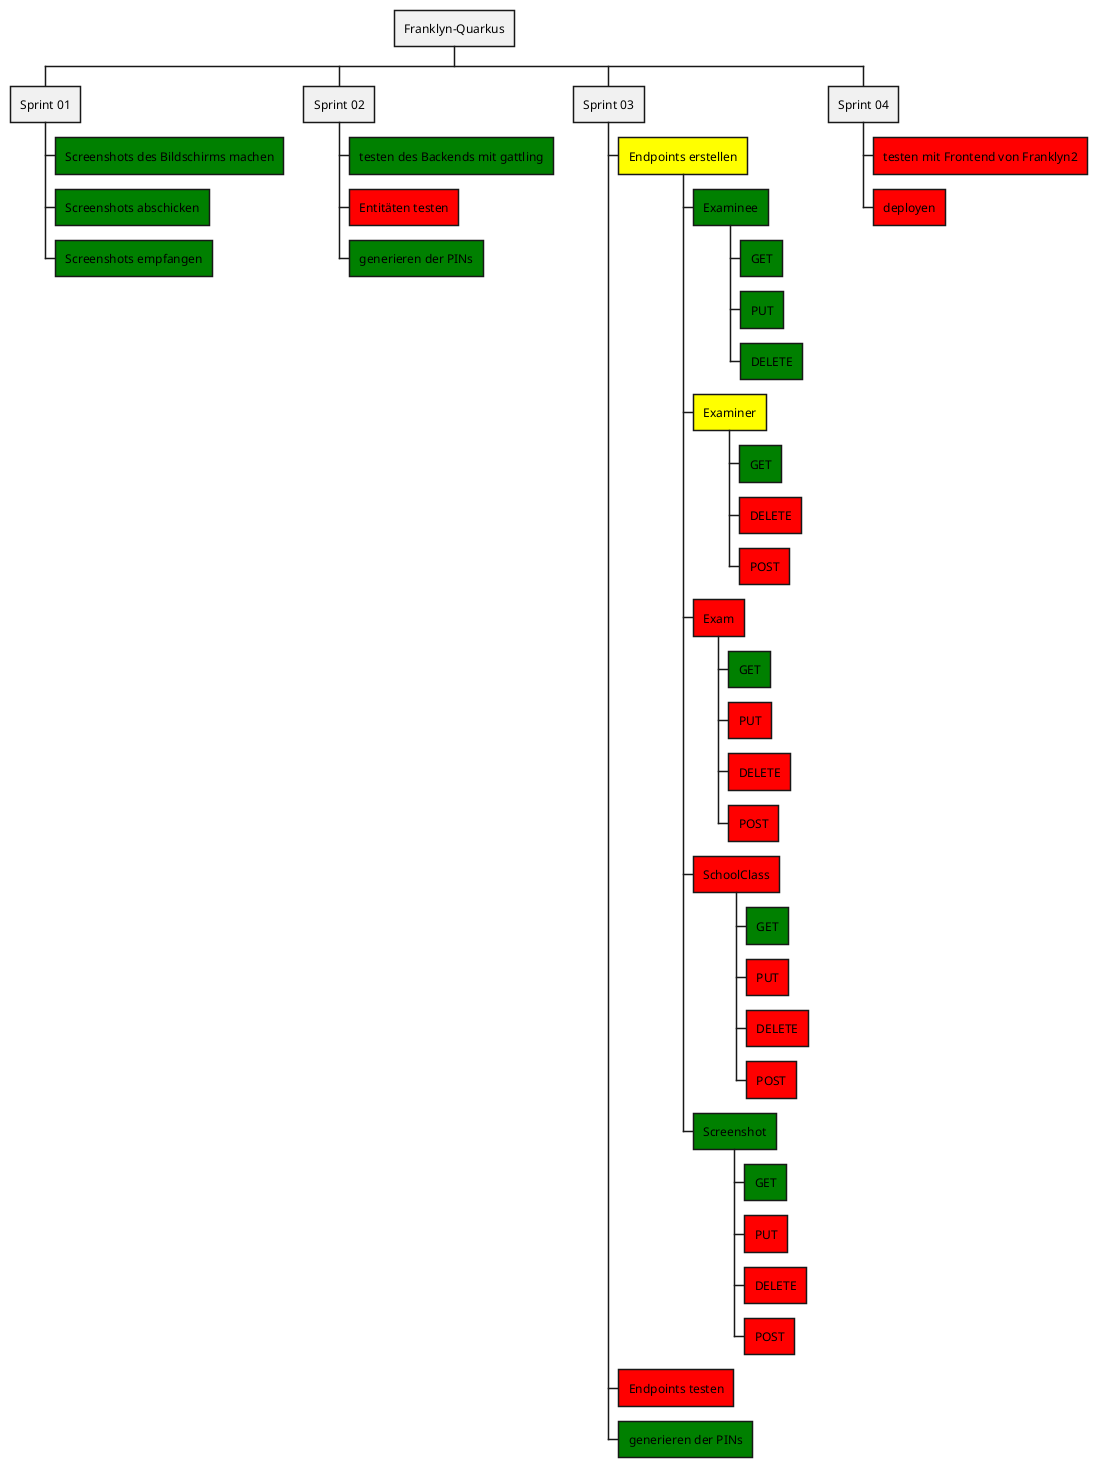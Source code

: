 @startwbs
* Franklyn-Quarkus
** Sprint 01
***[#green] Screenshots des Bildschirms machen
***[#green] Screenshots abschicken
***[#green] Screenshots empfangen
** Sprint 02
***[#green] testen des Backends mit gattling
***[#red] Entitäten testen
***[#green] generieren der PINs
** Sprint 03
***[#yellow] Endpoints erstellen
****[#green] Examinee
*****[#green] GET
*****[#green] PUT
*****[#green] DELETE
****[#yellow] Examiner
*****[#green] GET
*****[#red] DELETE
*****[#red] POST
****[#red] Exam
*****[#green] GET
*****[#red] PUT
*****[#red] DELETE
*****[#red] POST
****[#red] SchoolClass
*****[#green] GET
*****[#red] PUT
*****[#red] DELETE
*****[#red] POST
****[#green] Screenshot
*****[#green] GET
*****[#red] PUT
*****[#red] DELETE
*****[#red] POST
***[#red] Endpoints testen
***[#green] generieren der PINs
** Sprint 04
***[#red] testen mit Frontend von Franklyn2
***[#red] deployen
@endwbs